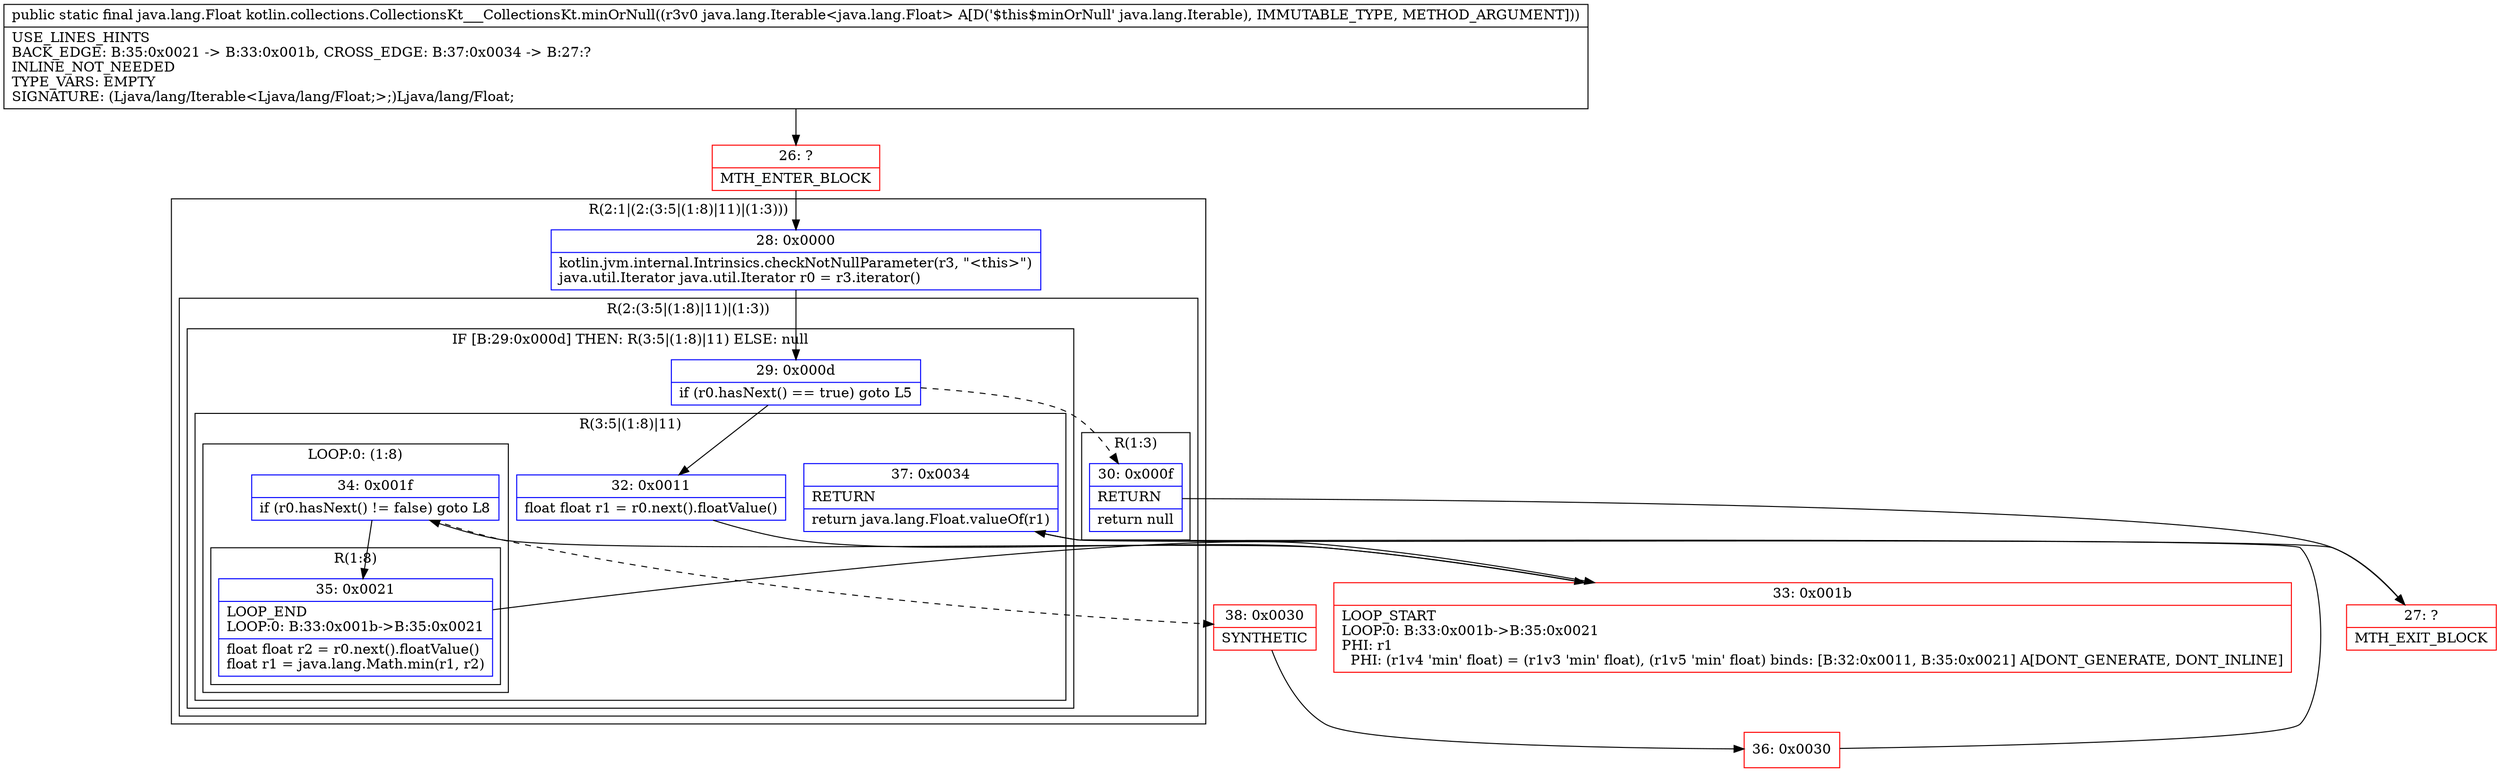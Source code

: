 digraph "CFG forkotlin.collections.CollectionsKt___CollectionsKt.minOrNull(Ljava\/lang\/Iterable;)Ljava\/lang\/Float;" {
subgraph cluster_Region_340128109 {
label = "R(2:1|(2:(3:5|(1:8)|11)|(1:3)))";
node [shape=record,color=blue];
Node_28 [shape=record,label="{28\:\ 0x0000|kotlin.jvm.internal.Intrinsics.checkNotNullParameter(r3, \"\<this\>\")\ljava.util.Iterator java.util.Iterator r0 = r3.iterator()\l}"];
subgraph cluster_Region_1951552634 {
label = "R(2:(3:5|(1:8)|11)|(1:3))";
node [shape=record,color=blue];
subgraph cluster_IfRegion_655898501 {
label = "IF [B:29:0x000d] THEN: R(3:5|(1:8)|11) ELSE: null";
node [shape=record,color=blue];
Node_29 [shape=record,label="{29\:\ 0x000d|if (r0.hasNext() == true) goto L5\l}"];
subgraph cluster_Region_849207190 {
label = "R(3:5|(1:8)|11)";
node [shape=record,color=blue];
Node_32 [shape=record,label="{32\:\ 0x0011|float float r1 = r0.next().floatValue()\l}"];
subgraph cluster_LoopRegion_2053723802 {
label = "LOOP:0: (1:8)";
node [shape=record,color=blue];
Node_34 [shape=record,label="{34\:\ 0x001f|if (r0.hasNext() != false) goto L8\l}"];
subgraph cluster_Region_1100746275 {
label = "R(1:8)";
node [shape=record,color=blue];
Node_35 [shape=record,label="{35\:\ 0x0021|LOOP_END\lLOOP:0: B:33:0x001b\-\>B:35:0x0021\l|float float r2 = r0.next().floatValue()\lfloat r1 = java.lang.Math.min(r1, r2)\l}"];
}
}
Node_37 [shape=record,label="{37\:\ 0x0034|RETURN\l|return java.lang.Float.valueOf(r1)\l}"];
}
}
subgraph cluster_Region_2003263803 {
label = "R(1:3)";
node [shape=record,color=blue];
Node_30 [shape=record,label="{30\:\ 0x000f|RETURN\l|return null\l}"];
}
}
}
Node_26 [shape=record,color=red,label="{26\:\ ?|MTH_ENTER_BLOCK\l}"];
Node_27 [shape=record,color=red,label="{27\:\ ?|MTH_EXIT_BLOCK\l}"];
Node_33 [shape=record,color=red,label="{33\:\ 0x001b|LOOP_START\lLOOP:0: B:33:0x001b\-\>B:35:0x0021\lPHI: r1 \l  PHI: (r1v4 'min' float) = (r1v3 'min' float), (r1v5 'min' float) binds: [B:32:0x0011, B:35:0x0021] A[DONT_GENERATE, DONT_INLINE]\l}"];
Node_38 [shape=record,color=red,label="{38\:\ 0x0030|SYNTHETIC\l}"];
Node_36 [shape=record,color=red,label="{36\:\ 0x0030}"];
MethodNode[shape=record,label="{public static final java.lang.Float kotlin.collections.CollectionsKt___CollectionsKt.minOrNull((r3v0 java.lang.Iterable\<java.lang.Float\> A[D('$this$minOrNull' java.lang.Iterable), IMMUTABLE_TYPE, METHOD_ARGUMENT]))  | USE_LINES_HINTS\lBACK_EDGE: B:35:0x0021 \-\> B:33:0x001b, CROSS_EDGE: B:37:0x0034 \-\> B:27:?\lINLINE_NOT_NEEDED\lTYPE_VARS: EMPTY\lSIGNATURE: (Ljava\/lang\/Iterable\<Ljava\/lang\/Float;\>;)Ljava\/lang\/Float;\l}"];
MethodNode -> Node_26;Node_28 -> Node_29;
Node_29 -> Node_30[style=dashed];
Node_29 -> Node_32;
Node_32 -> Node_33;
Node_34 -> Node_35;
Node_34 -> Node_38[style=dashed];
Node_35 -> Node_33;
Node_37 -> Node_27;
Node_30 -> Node_27;
Node_26 -> Node_28;
Node_33 -> Node_34;
Node_38 -> Node_36;
Node_36 -> Node_37;
}

